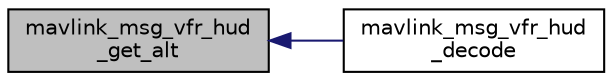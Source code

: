 digraph "mavlink_msg_vfr_hud_get_alt"
{
 // INTERACTIVE_SVG=YES
  edge [fontname="Helvetica",fontsize="10",labelfontname="Helvetica",labelfontsize="10"];
  node [fontname="Helvetica",fontsize="10",shape=record];
  rankdir="LR";
  Node1 [label="mavlink_msg_vfr_hud\l_get_alt",height=0.2,width=0.4,color="black", fillcolor="grey75", style="filled" fontcolor="black"];
  Node1 -> Node2 [dir="back",color="midnightblue",fontsize="10",style="solid",fontname="Helvetica"];
  Node2 [label="mavlink_msg_vfr_hud\l_decode",height=0.2,width=0.4,color="black", fillcolor="white", style="filled",URL="$v1_80_2common_2mavlink__msg__vfr__hud_8h.html#a199444e86597c08ce75b1173b3191510",tooltip="Decode a vfr_hud message into a struct. "];
}
